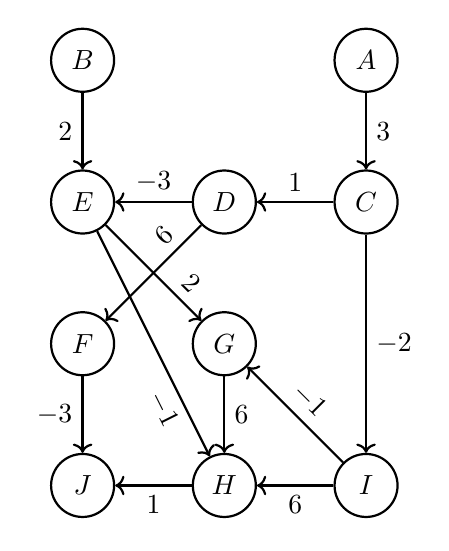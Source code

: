 \begin{tikzpicture}[style=thick,scale=0.9]
\tikzstyle{vertex}=[draw, circle, fill=white, inner sep=0pt, minimum size=8mm]

\node[vertex] (A) at ( 2, 3) {$A$};
\node[vertex] (B) at (-2, 3) {$B$};
\node[vertex] (C) at ( 2, 1) {$C$};
\node[vertex] (D) at ( 0, 1) {$D$};
\node[vertex] (E) at (-2, 1) {$E$};
\node[vertex] (F) at (-2,-1) {$F$};
\node[vertex] (G) at ( 0,-1) {$G$};
\node[vertex] (H) at ( 0,-3) {$H$};
\node[vertex] (I) at ( 2,-3) {$I$};
\node[vertex] (J) at (-2,-3) {$J$};

\draw[->] (A) -- (C) node [right, midway] {$3$};
\draw[->] (B) -- (E) node [left, midway] {$2$};
\draw[->] (C) -- (D) node [above, midway] {$1$};
\draw[->] (C) -- (I) node [right, midway] {$-2$};
\draw[->] (D) -- (E) node [above, midway] {$-3$};
\draw[->] (D) -- (F) node [above, near start, sloped] {$6$};
\draw[->] (E) -- (G) node [above, near end, sloped] {$2$};
\draw[->] (E) -- (H) node [below, near end, sloped] {$-1$};
\draw[->] (F) -- (J) node [left, midway] {$-3$};
\draw[->] (G) -- (H) node [right, midway] {$6$};
\draw[->] (H) -- (J) node [below, midway] {$1$};
\draw[->] (I) -- (G) node [above, midway, sloped] {$-1$};
\draw[->] (I) -- (H) node [below, midway] {$6$};
\end{tikzpicture}
